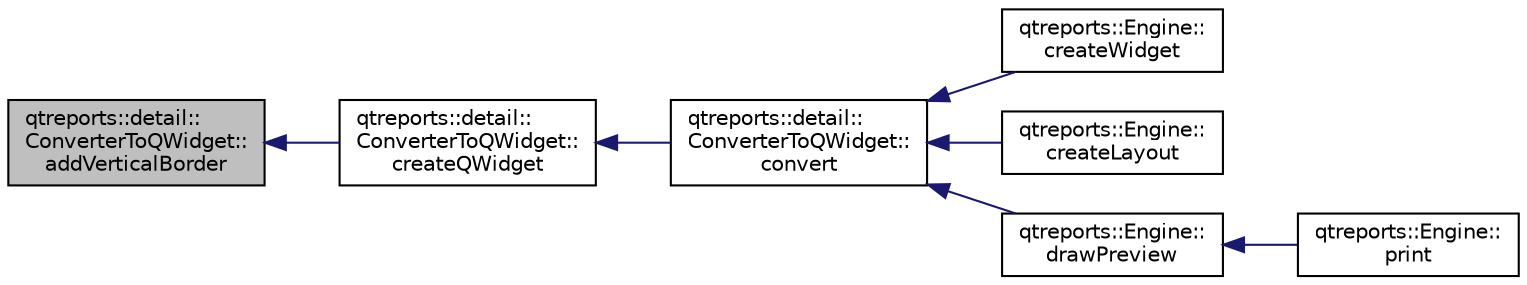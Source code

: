 digraph "qtreports::detail::ConverterToQWidget::addVerticalBorder"
{
 // INTERACTIVE_SVG=YES
  bgcolor="transparent";
  edge [fontname="Helvetica",fontsize="10",labelfontname="Helvetica",labelfontsize="10"];
  node [fontname="Helvetica",fontsize="10",shape=record];
  rankdir="LR";
  Node1 [label="qtreports::detail::\lConverterToQWidget::\laddVerticalBorder",height=0.2,width=0.4,color="black", fillcolor="grey75", style="filled", fontcolor="black"];
  Node1 -> Node2 [dir="back",color="midnightblue",fontsize="10",style="solid",fontname="Helvetica"];
  Node2 [label="qtreports::detail::\lConverterToQWidget::\lcreateQWidget",height=0.2,width=0.4,color="black",URL="$classqtreports_1_1detail_1_1_converter_to_q_widget.html#a96a53267cf2b8092e174906ea7f0f56f",tooltip="Конвертирует отчет в QWidget. "];
  Node2 -> Node3 [dir="back",color="midnightblue",fontsize="10",style="solid",fontname="Helvetica"];
  Node3 [label="qtreports::detail::\lConverterToQWidget::\lconvert",height=0.2,width=0.4,color="black",URL="$classqtreports_1_1detail_1_1_converter_to_q_widget.html#a4b42725ccbbc910522dca786da95fbb6",tooltip="Конвертирует отчет в виджет. "];
  Node3 -> Node4 [dir="back",color="midnightblue",fontsize="10",style="solid",fontname="Helvetica"];
  Node4 [label="qtreports::Engine::\lcreateWidget",height=0.2,width=0.4,color="black",URL="$classqtreports_1_1_engine.html#a2a0fef0c95335eec5df4f61e4ffa7434",tooltip="Создает виджет отчета для вывода на экран. "];
  Node3 -> Node5 [dir="back",color="midnightblue",fontsize="10",style="solid",fontname="Helvetica"];
  Node5 [label="qtreports::Engine::\lcreateLayout",height=0.2,width=0.4,color="black",URL="$classqtreports_1_1_engine.html#a3966d8f0ebb6c1f94812ec21e21680c0"];
  Node3 -> Node6 [dir="back",color="midnightblue",fontsize="10",style="solid",fontname="Helvetica"];
  Node6 [label="qtreports::Engine::\ldrawPreview",height=0.2,width=0.4,color="black",URL="$classqtreports_1_1_engine.html#a93dc7711446a155f87d9146efb493f9e"];
  Node6 -> Node7 [dir="back",color="midnightblue",fontsize="10",style="solid",fontname="Helvetica"];
  Node7 [label="qtreports::Engine::\lprint",height=0.2,width=0.4,color="black",URL="$classqtreports_1_1_engine.html#ae80c66a0bc958bf82e023b646e18d55b"];
}
